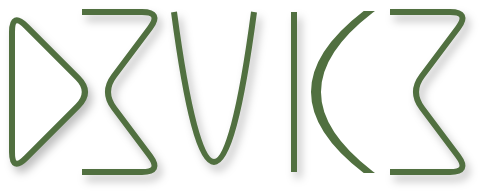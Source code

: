 <mxfile pages="1" version="11.2.5" type="github"><diagram id="W21kjCjBcw54PkJHCKSu" name="Page-1"><mxGraphModel dx="1054" dy="653" grid="1" gridSize="10" guides="1" tooltips="1" connect="1" arrows="1" fold="1" page="1" pageScale="1" pageWidth="850" pageHeight="1100" math="0" shadow="0"><root><mxCell id="0"/><mxCell id="1" parent="0"/><mxCell id="tKD3vwLSFtcub1kZ8sqg-1" value="" style="triangle;whiteSpace=wrap;html=1;rounded=1;strokeColor=#517040;shadow=1;comic=0;strokeWidth=3;" parent="1" vertex="1"><mxGeometry x="340" y="160" width="40" height="80" as="geometry"/></mxCell><mxCell id="tKD3vwLSFtcub1kZ8sqg-4" value="" style="endArrow=none;html=1;curved=1;strokeColor=#517040;shadow=1;comic=0;strokeWidth=3;" parent="1" edge="1"><mxGeometry width="50" height="50" relative="1" as="geometry"><mxPoint x="421" y="160" as="sourcePoint"/><mxPoint x="461" y="160" as="targetPoint"/><Array as="points"><mxPoint x="441" y="310"/></Array></mxGeometry></mxCell><mxCell id="tKD3vwLSFtcub1kZ8sqg-5" value="" style="endArrow=none;html=1;strokeWidth=3;fillColor=#d5e8d4;strokeColor=#517040;shadow=1;comic=0;" parent="1" edge="1"><mxGeometry width="50" height="50" relative="1" as="geometry"><mxPoint x="481" y="240" as="sourcePoint"/><mxPoint x="481" y="160" as="targetPoint"/></mxGeometry></mxCell><mxCell id="tKD3vwLSFtcub1kZ8sqg-6" value="" style="endArrow=none;html=1;strokeColor=#517040;shadow=1;comic=0;strokeWidth=3;" parent="1" edge="1"><mxGeometry width="50" height="50" relative="1" as="geometry"><mxPoint x="529" y="240" as="sourcePoint"/><mxPoint x="529" y="160" as="targetPoint"/><Array as="points"><mxPoint x="569" y="240"/><mxPoint x="539" y="200"/><mxPoint x="569" y="160"/></Array></mxGeometry></mxCell><mxCell id="tKD3vwLSFtcub1kZ8sqg-7" value="" style="endArrow=none;html=1;strokeColor=#517040;shadow=1;comic=0;strokeWidth=3;" parent="1" edge="1"><mxGeometry width="50" height="50" relative="1" as="geometry"><mxPoint x="375" y="240" as="sourcePoint"/><mxPoint x="375" y="160" as="targetPoint"/><Array as="points"><mxPoint x="415" y="240"/><mxPoint x="385" y="200"/><mxPoint x="415" y="160"/></Array></mxGeometry></mxCell><mxCell id="JPppOdnV444SuDeU7xFQ-1" value="" style="shape=dataStorage;whiteSpace=wrap;html=1;size=0.867;fillColor=#517040;strokeColor=#517040;" vertex="1" parent="1"><mxGeometry x="490" y="160" width="30" height="80" as="geometry"/></mxCell></root></mxGraphModel></diagram></mxfile>